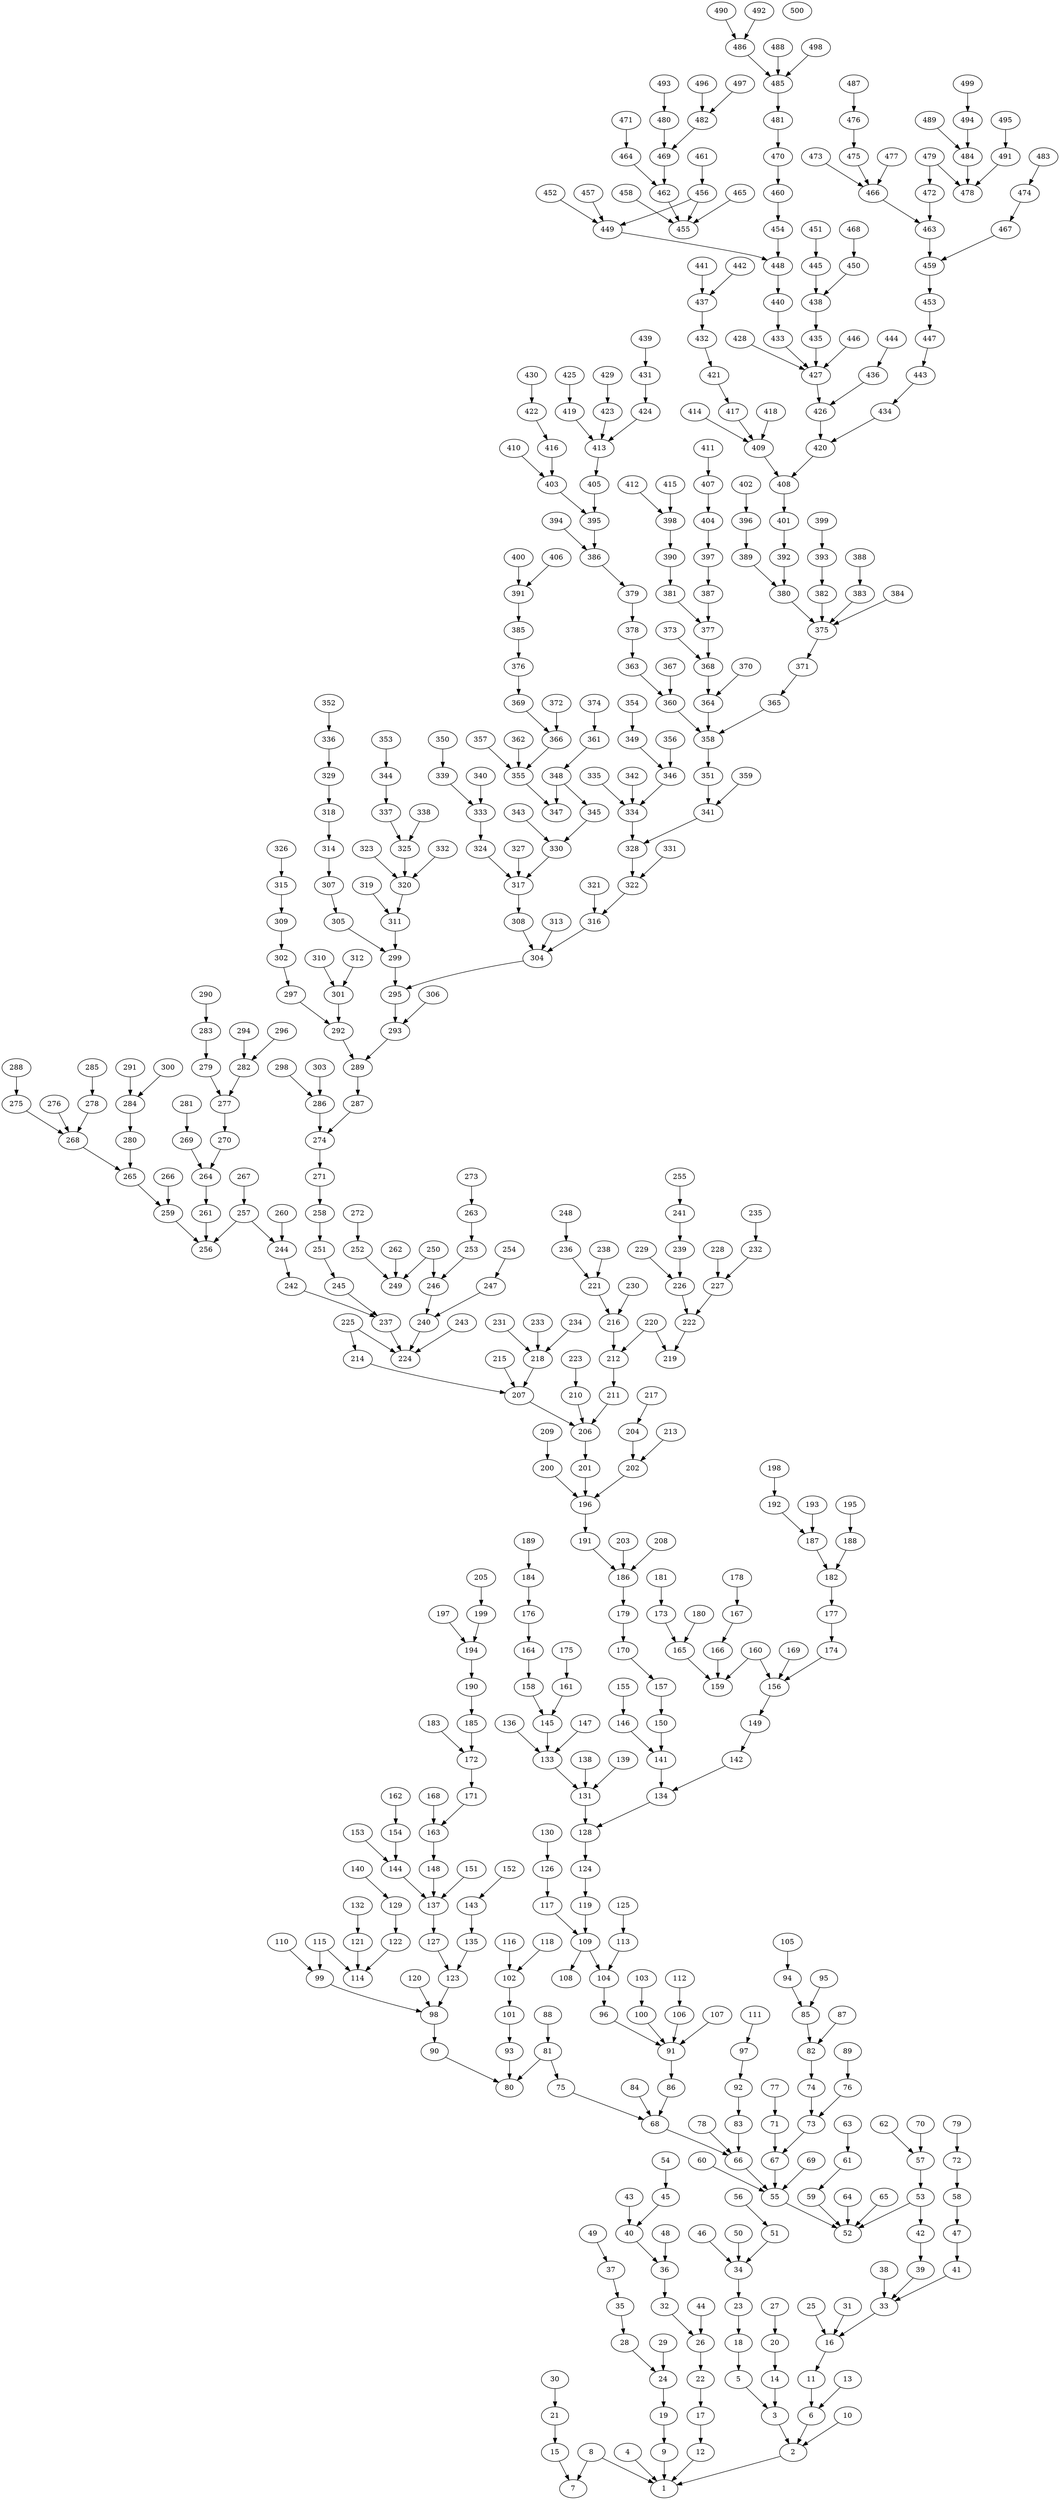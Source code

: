 digraph sample {
2 -> 1[color="black"];
3 -> 2[color="black"];
4 -> 1[color="black"];
5 -> 3[color="black"];
6 -> 2[color="black"];
8 -> 1[color="black"];
8 -> 7[color="black"];
9 -> 1[color="black"];
10 -> 2[color="black"];
11 -> 6[color="black"];
12 -> 1[color="black"];
13 -> 6[color="black"];
14 -> 3[color="black"];
15 -> 7[color="black"];
16 -> 11[color="black"];
17 -> 12[color="black"];
18 -> 5[color="black"];
19 -> 9[color="black"];
20 -> 14[color="black"];
21 -> 15[color="black"];
22 -> 17[color="black"];
23 -> 18[color="black"];
24 -> 19[color="black"];
25 -> 16[color="black"];
26 -> 22[color="black"];
27 -> 20[color="black"];
28 -> 24[color="black"];
29 -> 24[color="black"];
30 -> 21[color="black"];
31 -> 16[color="black"];
32 -> 26[color="black"];
33 -> 16[color="black"];
34 -> 23[color="black"];
35 -> 28[color="black"];
36 -> 32[color="black"];
37 -> 35[color="black"];
38 -> 33[color="black"];
39 -> 33[color="black"];
40 -> 36[color="black"];
41 -> 33[color="black"];
42 -> 39[color="black"];
43 -> 40[color="black"];
44 -> 26[color="black"];
45 -> 40[color="black"];
46 -> 34[color="black"];
47 -> 41[color="black"];
48 -> 36[color="black"];
49 -> 37[color="black"];
50 -> 34[color="black"];
51 -> 34[color="black"];
53 -> 42[color="black"];
53 -> 52[color="black"];
54 -> 45[color="black"];
55 -> 52[color="black"];
56 -> 51[color="black"];
57 -> 53[color="black"];
58 -> 47[color="black"];
59 -> 52[color="black"];
60 -> 55[color="black"];
61 -> 59[color="black"];
62 -> 57[color="black"];
63 -> 61[color="black"];
64 -> 52[color="black"];
65 -> 52[color="black"];
66 -> 55[color="black"];
67 -> 55[color="black"];
68 -> 66[color="black"];
69 -> 55[color="black"];
70 -> 57[color="black"];
71 -> 67[color="black"];
72 -> 58[color="black"];
73 -> 67[color="black"];
74 -> 73[color="black"];
75 -> 68[color="black"];
76 -> 73[color="black"];
77 -> 71[color="black"];
78 -> 66[color="black"];
79 -> 72[color="black"];
81 -> 75[color="black"];
81 -> 80[color="black"];
82 -> 74[color="black"];
83 -> 66[color="black"];
84 -> 68[color="black"];
85 -> 82[color="black"];
86 -> 68[color="black"];
87 -> 82[color="black"];
88 -> 81[color="black"];
89 -> 76[color="black"];
90 -> 80[color="black"];
91 -> 86[color="black"];
92 -> 83[color="black"];
93 -> 80[color="black"];
94 -> 85[color="black"];
95 -> 85[color="black"];
96 -> 91[color="black"];
97 -> 92[color="black"];
98 -> 90[color="black"];
99 -> 98[color="black"];
100 -> 91[color="black"];
101 -> 93[color="black"];
102 -> 101[color="black"];
103 -> 100[color="black"];
104 -> 96[color="black"];
105 -> 94[color="black"];
106 -> 91[color="black"];
107 -> 91[color="black"];
109 -> 104[color="black"];
109 -> 108[color="black"];
110 -> 99[color="black"];
111 -> 97[color="black"];
112 -> 106[color="black"];
113 -> 104[color="black"];
115 -> 99[color="black"];
115 -> 114[color="black"];
116 -> 102[color="black"];
117 -> 109[color="black"];
118 -> 102[color="black"];
119 -> 109[color="black"];
120 -> 98[color="black"];
121 -> 114[color="black"];
122 -> 114[color="black"];
123 -> 98[color="black"];
124 -> 119[color="black"];
125 -> 113[color="black"];
126 -> 117[color="black"];
127 -> 123[color="black"];
128 -> 124[color="black"];
129 -> 122[color="black"];
130 -> 126[color="black"];
131 -> 128[color="black"];
132 -> 121[color="black"];
133 -> 131[color="black"];
134 -> 128[color="black"];
135 -> 123[color="black"];
136 -> 133[color="black"];
137 -> 127[color="black"];
138 -> 131[color="black"];
139 -> 131[color="black"];
140 -> 129[color="black"];
141 -> 134[color="black"];
142 -> 134[color="black"];
143 -> 135[color="black"];
144 -> 137[color="black"];
145 -> 133[color="black"];
146 -> 141[color="black"];
147 -> 133[color="black"];
148 -> 137[color="black"];
149 -> 142[color="black"];
150 -> 141[color="black"];
151 -> 137[color="black"];
152 -> 143[color="black"];
153 -> 144[color="black"];
154 -> 144[color="black"];
155 -> 146[color="black"];
156 -> 149[color="black"];
157 -> 150[color="black"];
158 -> 145[color="black"];
160 -> 156[color="black"];
160 -> 159[color="black"];
161 -> 145[color="black"];
162 -> 154[color="black"];
163 -> 148[color="black"];
164 -> 158[color="black"];
165 -> 159[color="black"];
166 -> 159[color="black"];
167 -> 166[color="black"];
168 -> 163[color="black"];
169 -> 156[color="black"];
170 -> 157[color="black"];
171 -> 163[color="black"];
172 -> 171[color="black"];
173 -> 165[color="black"];
174 -> 156[color="black"];
175 -> 161[color="black"];
176 -> 164[color="black"];
177 -> 174[color="black"];
178 -> 167[color="black"];
179 -> 170[color="black"];
180 -> 165[color="black"];
181 -> 173[color="black"];
182 -> 177[color="black"];
183 -> 172[color="black"];
184 -> 176[color="black"];
185 -> 172[color="black"];
186 -> 179[color="black"];
187 -> 182[color="black"];
188 -> 182[color="black"];
189 -> 184[color="black"];
190 -> 185[color="black"];
191 -> 186[color="black"];
192 -> 187[color="black"];
193 -> 187[color="black"];
194 -> 190[color="black"];
195 -> 188[color="black"];
196 -> 191[color="black"];
197 -> 194[color="black"];
198 -> 192[color="black"];
199 -> 194[color="black"];
200 -> 196[color="black"];
201 -> 196[color="black"];
202 -> 196[color="black"];
203 -> 186[color="black"];
204 -> 202[color="black"];
205 -> 199[color="black"];
206 -> 201[color="black"];
207 -> 206[color="black"];
208 -> 186[color="black"];
209 -> 200[color="black"];
210 -> 206[color="black"];
211 -> 206[color="black"];
212 -> 211[color="black"];
213 -> 202[color="black"];
214 -> 207[color="black"];
215 -> 207[color="black"];
216 -> 212[color="black"];
217 -> 204[color="black"];
218 -> 207[color="black"];
220 -> 212[color="black"];
220 -> 219[color="black"];
221 -> 216[color="black"];
222 -> 219[color="black"];
223 -> 210[color="black"];
225 -> 214[color="black"];
225 -> 224[color="black"];
226 -> 222[color="black"];
227 -> 222[color="black"];
228 -> 227[color="black"];
229 -> 226[color="black"];
230 -> 216[color="black"];
231 -> 218[color="black"];
232 -> 227[color="black"];
233 -> 218[color="black"];
234 -> 218[color="black"];
235 -> 232[color="black"];
236 -> 221[color="black"];
237 -> 224[color="black"];
238 -> 221[color="black"];
239 -> 226[color="black"];
240 -> 224[color="black"];
241 -> 239[color="black"];
242 -> 237[color="black"];
243 -> 224[color="black"];
244 -> 242[color="black"];
245 -> 237[color="black"];
246 -> 240[color="black"];
247 -> 240[color="black"];
248 -> 236[color="black"];
250 -> 246[color="black"];
250 -> 249[color="black"];
251 -> 245[color="black"];
252 -> 249[color="black"];
253 -> 246[color="black"];
254 -> 247[color="black"];
255 -> 241[color="black"];
257 -> 244[color="black"];
257 -> 256[color="black"];
258 -> 251[color="black"];
259 -> 256[color="black"];
260 -> 244[color="black"];
261 -> 256[color="black"];
262 -> 249[color="black"];
263 -> 253[color="black"];
264 -> 261[color="black"];
265 -> 259[color="black"];
266 -> 259[color="black"];
267 -> 257[color="black"];
268 -> 265[color="black"];
269 -> 264[color="black"];
270 -> 264[color="black"];
271 -> 258[color="black"];
272 -> 252[color="black"];
273 -> 263[color="black"];
274 -> 271[color="black"];
275 -> 268[color="black"];
276 -> 268[color="black"];
277 -> 270[color="black"];
278 -> 268[color="black"];
279 -> 277[color="black"];
280 -> 265[color="black"];
281 -> 269[color="black"];
282 -> 277[color="black"];
283 -> 279[color="black"];
284 -> 280[color="black"];
285 -> 278[color="black"];
286 -> 274[color="black"];
287 -> 274[color="black"];
288 -> 275[color="black"];
289 -> 287[color="black"];
290 -> 283[color="black"];
291 -> 284[color="black"];
292 -> 289[color="black"];
293 -> 289[color="black"];
294 -> 282[color="black"];
295 -> 293[color="black"];
296 -> 282[color="black"];
297 -> 292[color="black"];
298 -> 286[color="black"];
299 -> 295[color="black"];
300 -> 284[color="black"];
301 -> 292[color="black"];
302 -> 297[color="black"];
303 -> 286[color="black"];
304 -> 295[color="black"];
305 -> 299[color="black"];
306 -> 293[color="black"];
307 -> 305[color="black"];
308 -> 304[color="black"];
309 -> 302[color="black"];
310 -> 301[color="black"];
311 -> 299[color="black"];
312 -> 301[color="black"];
313 -> 304[color="black"];
314 -> 307[color="black"];
315 -> 309[color="black"];
316 -> 304[color="black"];
317 -> 308[color="black"];
318 -> 314[color="black"];
319 -> 311[color="black"];
320 -> 311[color="black"];
321 -> 316[color="black"];
322 -> 316[color="black"];
323 -> 320[color="black"];
324 -> 317[color="black"];
325 -> 320[color="black"];
326 -> 315[color="black"];
327 -> 317[color="black"];
328 -> 322[color="black"];
329 -> 318[color="black"];
330 -> 317[color="black"];
331 -> 322[color="black"];
332 -> 320[color="black"];
333 -> 324[color="black"];
334 -> 328[color="black"];
335 -> 334[color="black"];
336 -> 329[color="black"];
337 -> 325[color="black"];
338 -> 325[color="black"];
339 -> 333[color="black"];
340 -> 333[color="black"];
341 -> 328[color="black"];
342 -> 334[color="black"];
343 -> 330[color="black"];
344 -> 337[color="black"];
345 -> 330[color="black"];
346 -> 334[color="black"];
348 -> 345[color="black"];
348 -> 347[color="black"];
349 -> 346[color="black"];
350 -> 339[color="black"];
351 -> 341[color="black"];
352 -> 336[color="black"];
353 -> 344[color="black"];
354 -> 349[color="black"];
355 -> 347[color="black"];
356 -> 346[color="black"];
357 -> 355[color="black"];
358 -> 351[color="black"];
359 -> 341[color="black"];
360 -> 358[color="black"];
361 -> 348[color="black"];
362 -> 355[color="black"];
363 -> 360[color="black"];
364 -> 358[color="black"];
365 -> 358[color="black"];
366 -> 355[color="black"];
367 -> 360[color="black"];
368 -> 364[color="black"];
369 -> 366[color="black"];
370 -> 364[color="black"];
371 -> 365[color="black"];
372 -> 366[color="black"];
373 -> 368[color="black"];
374 -> 361[color="black"];
375 -> 371[color="black"];
376 -> 369[color="black"];
377 -> 368[color="black"];
378 -> 363[color="black"];
379 -> 378[color="black"];
380 -> 375[color="black"];
381 -> 377[color="black"];
382 -> 375[color="black"];
383 -> 375[color="black"];
384 -> 375[color="black"];
385 -> 376[color="black"];
386 -> 379[color="black"];
387 -> 377[color="black"];
388 -> 383[color="black"];
389 -> 380[color="black"];
390 -> 381[color="black"];
391 -> 385[color="black"];
392 -> 380[color="black"];
393 -> 382[color="black"];
394 -> 386[color="black"];
395 -> 386[color="black"];
396 -> 389[color="black"];
397 -> 387[color="black"];
398 -> 390[color="black"];
399 -> 393[color="black"];
400 -> 391[color="black"];
401 -> 392[color="black"];
402 -> 396[color="black"];
403 -> 395[color="black"];
404 -> 397[color="black"];
405 -> 395[color="black"];
406 -> 391[color="black"];
407 -> 404[color="black"];
408 -> 401[color="black"];
409 -> 408[color="black"];
410 -> 403[color="black"];
411 -> 407[color="black"];
412 -> 398[color="black"];
413 -> 405[color="black"];
414 -> 409[color="black"];
415 -> 398[color="black"];
416 -> 403[color="black"];
417 -> 409[color="black"];
418 -> 409[color="black"];
419 -> 413[color="black"];
420 -> 408[color="black"];
421 -> 417[color="black"];
422 -> 416[color="black"];
423 -> 413[color="black"];
424 -> 413[color="black"];
425 -> 419[color="black"];
426 -> 420[color="black"];
427 -> 426[color="black"];
428 -> 427[color="black"];
429 -> 423[color="black"];
430 -> 422[color="black"];
431 -> 424[color="black"];
432 -> 421[color="black"];
433 -> 427[color="black"];
434 -> 420[color="black"];
435 -> 427[color="black"];
436 -> 426[color="black"];
437 -> 432[color="black"];
438 -> 435[color="black"];
439 -> 431[color="black"];
440 -> 433[color="black"];
441 -> 437[color="black"];
442 -> 437[color="black"];
443 -> 434[color="black"];
444 -> 436[color="black"];
445 -> 438[color="black"];
446 -> 427[color="black"];
447 -> 443[color="black"];
448 -> 440[color="black"];
449 -> 448[color="black"];
450 -> 438[color="black"];
451 -> 445[color="black"];
452 -> 449[color="black"];
453 -> 447[color="black"];
454 -> 448[color="black"];
456 -> 449[color="black"];
456 -> 455[color="black"];
457 -> 449[color="black"];
458 -> 455[color="black"];
459 -> 453[color="black"];
460 -> 454[color="black"];
461 -> 456[color="black"];
462 -> 455[color="black"];
463 -> 459[color="black"];
464 -> 462[color="black"];
465 -> 455[color="black"];
466 -> 463[color="black"];
467 -> 459[color="black"];
468 -> 450[color="black"];
469 -> 462[color="black"];
470 -> 460[color="black"];
471 -> 464[color="black"];
472 -> 463[color="black"];
473 -> 466[color="black"];
474 -> 467[color="black"];
475 -> 466[color="black"];
476 -> 475[color="black"];
477 -> 466[color="black"];
479 -> 472[color="black"];
479 -> 478[color="black"];
480 -> 469[color="black"];
481 -> 470[color="black"];
482 -> 469[color="black"];
483 -> 474[color="black"];
484 -> 478[color="black"];
485 -> 481[color="black"];
486 -> 485[color="black"];
487 -> 476[color="black"];
488 -> 485[color="black"];
489 -> 484[color="black"];
490 -> 486[color="black"];
491 -> 478[color="black"];
492 -> 486[color="black"];
493 -> 480[color="black"];
494 -> 484[color="black"];
495 -> 491[color="black"];
496 -> 482[color="black"];
497 -> 482[color="black"];
498 -> 485[color="black"];
499 -> 494[color="black"];
500[color="black"];
}